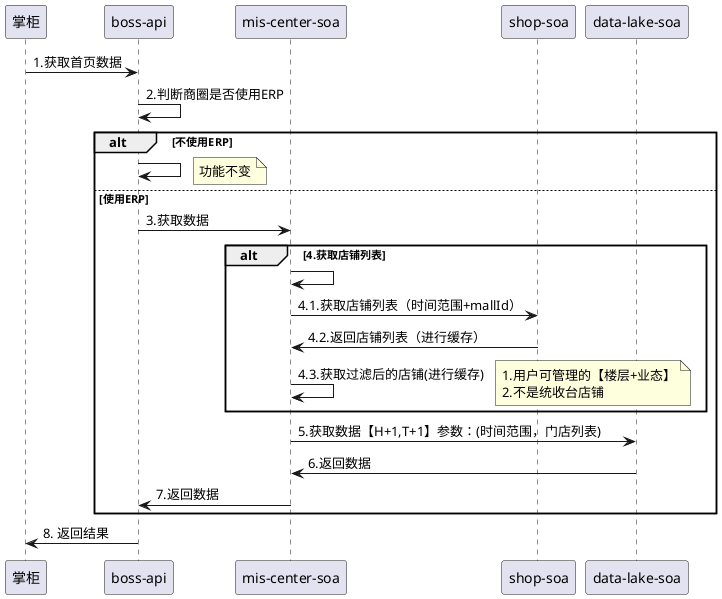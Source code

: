 @startuml
掌柜 -> api as "boss-api": 1.获取首页数据
api -> api : 2.判断商圈是否使用ERP
alt 不使用ERP
    api -> api:
    note right
      功能不变
    end note
else 使用ERP
    api -> mis as "mis-center-soa": 3.获取数据
    alt 4.获取店铺列表
        mis -> mis:
         mis -> shop as "shop-soa" : 4.1.获取店铺列表（时间范围+mallId）
         shop -> mis: 4.2.返回店铺列表（进行缓存）
         mis -> mis: 4.3.获取过滤后的店铺(进行缓存)
         note right
            1.用户可管理的【楼层+业态】
            2.不是统收台店铺
         end note
    end
    mis -> data as "data-lake-soa": 5.获取数据【H+1,T+1】参数：(时间范围，门店列表)
    data -> mis: 6.返回数据
    mis -> api: 7.返回数据
end
api -> 掌柜 : 8. 返回结果
@enduml
